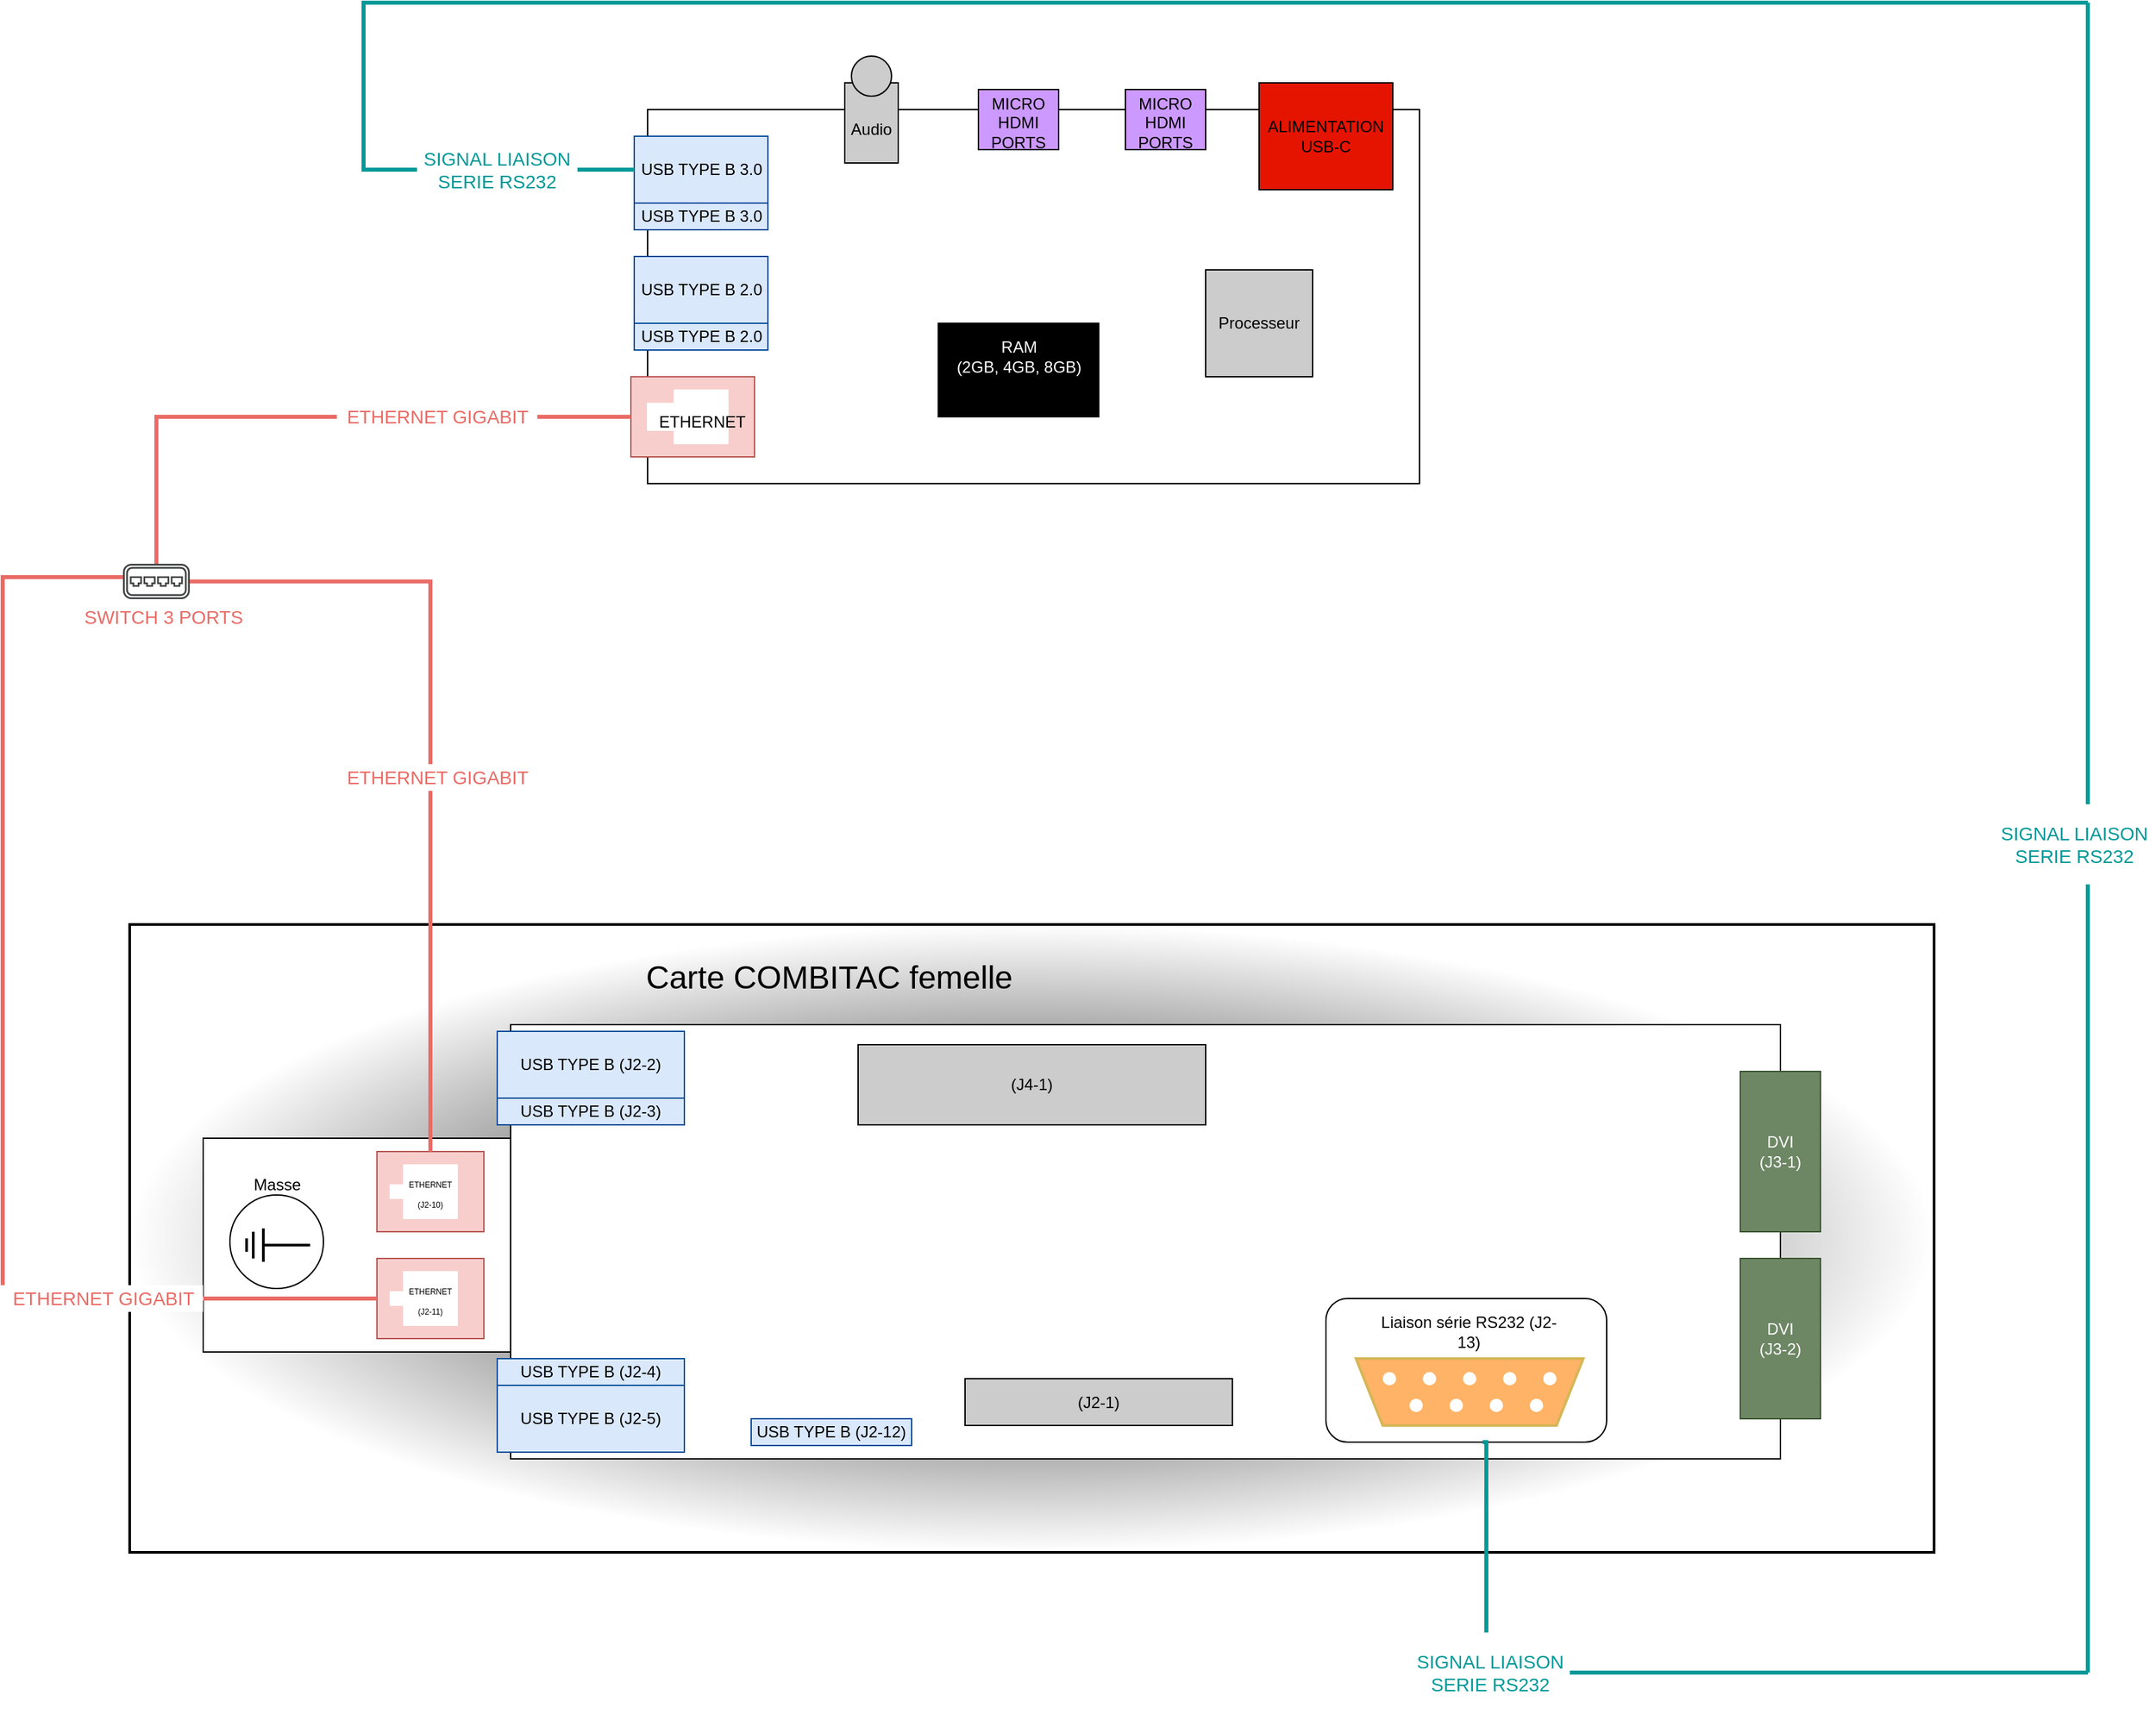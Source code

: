<mxfile version="15.5.9" type="github"><diagram id="xZgEN5S6ayxV7kpMEv7N" name="Page-1"><mxGraphModel dx="2310" dy="1916" grid="1" gridSize="10" guides="1" tooltips="1" connect="1" arrows="1" fold="1" page="1" pageScale="1" pageWidth="827" pageHeight="1169" math="0" shadow="0"><root><mxCell id="0"/><mxCell id="1" parent="0"/><mxCell id="ITdC_glTZXOjDfdpvKTT-50" value="" style="rounded=0;whiteSpace=wrap;html=1;fontSize=12;fontColor=#000000;strokeColor=#000000;strokeWidth=2;fillColor=#000000;gradientDirection=radial;gradientColor=#ffffff;" vertex="1" parent="1"><mxGeometry x="-185" y="120" width="1350" height="470" as="geometry"/></mxCell><mxCell id="ITdC_glTZXOjDfdpvKTT-29" value="" style="rounded=0;whiteSpace=wrap;html=1;fontSize=6;strokeWidth=1;" vertex="1" parent="1"><mxGeometry x="-130" y="280" width="230" height="160" as="geometry"/></mxCell><mxCell id="_NZPBE2M2WlsxQHJj0OB-5" value="" style="rounded=0;whiteSpace=wrap;html=1;" parent="1" vertex="1"><mxGeometry x="100" y="195" width="950" height="325" as="geometry"/></mxCell><mxCell id="_NZPBE2M2WlsxQHJj0OB-2" value="USB TYPE B (J2-12)" style="rounded=0;whiteSpace=wrap;html=1;fillColor=#dae8fc;strokeColor=#004C99;strokeWidth=1;" parent="1" vertex="1"><mxGeometry x="280" y="490" width="120" height="20" as="geometry"/></mxCell><mxCell id="_NZPBE2M2WlsxQHJj0OB-3" value="USB TYPE B (J2-4)" style="rounded=0;whiteSpace=wrap;html=1;direction=south;fillColor=#dae8fc;strokeColor=#004C99;strokeWidth=1;" parent="1" vertex="1"><mxGeometry x="90" y="445" width="140" height="20" as="geometry"/></mxCell><mxCell id="ITdC_glTZXOjDfdpvKTT-1" value="USB TYPE B (J2-5)" style="rounded=0;whiteSpace=wrap;html=1;direction=south;fillColor=#dae8fc;strokeColor=#004C99;strokeWidth=1;" vertex="1" parent="1"><mxGeometry x="90" y="465" width="140" height="50" as="geometry"/></mxCell><mxCell id="ITdC_glTZXOjDfdpvKTT-3" value="USB TYPE B (J2-3)" style="rounded=0;whiteSpace=wrap;html=1;direction=south;fillColor=#dae8fc;strokeColor=#004C99;strokeWidth=1;" vertex="1" parent="1"><mxGeometry x="90" y="250" width="140" height="20" as="geometry"/></mxCell><mxCell id="ITdC_glTZXOjDfdpvKTT-4" value="USB TYPE B (J2-2)" style="rounded=0;whiteSpace=wrap;html=1;direction=south;fillColor=#dae8fc;strokeColor=#004C99;strokeWidth=1;" vertex="1" parent="1"><mxGeometry x="90" y="200" width="140" height="50" as="geometry"/></mxCell><mxCell id="ITdC_glTZXOjDfdpvKTT-25" value="" style="rounded=0;whiteSpace=wrap;html=1;strokeColor=#b85450;strokeWidth=1;fillColor=#f8cecc;" vertex="1" parent="1"><mxGeometry y="290" width="80" height="60" as="geometry"/></mxCell><mxCell id="ITdC_glTZXOjDfdpvKTT-22" value="&lt;div&gt;&lt;font style=&quot;font-size: 6px&quot;&gt;ETHERNET&lt;/font&gt;&lt;/div&gt;&lt;div&gt;&lt;font style=&quot;font-size: 6px&quot;&gt;(J2-10)&lt;br&gt;&lt;/font&gt;&lt;/div&gt;" style="whiteSpace=wrap;html=1;aspect=fixed;fontColor=#000000;strokeColor=#FFFFFF;strokeWidth=1;fillColor=#FFFFFF;" vertex="1" parent="1"><mxGeometry x="20" y="300" width="40" height="40" as="geometry"/></mxCell><mxCell id="ITdC_glTZXOjDfdpvKTT-26" value="" style="rounded=0;whiteSpace=wrap;html=1;strokeColor=#b85450;strokeWidth=1;fillColor=#f8cecc;" vertex="1" parent="1"><mxGeometry y="370" width="80" height="60" as="geometry"/></mxCell><mxCell id="ITdC_glTZXOjDfdpvKTT-24" value="&lt;div&gt;&lt;font style=&quot;font-size: 6px&quot;&gt;ETHERNET&lt;/font&gt;&lt;/div&gt;&lt;font style=&quot;font-size: 6px&quot;&gt;(J2-11)&lt;/font&gt;" style="whiteSpace=wrap;html=1;aspect=fixed;fontColor=#000000;strokeColor=#FFFFFF;strokeWidth=1;fillColor=#FFFFFF;" vertex="1" parent="1"><mxGeometry x="20" y="380" width="40" height="40" as="geometry"/></mxCell><mxCell id="ITdC_glTZXOjDfdpvKTT-27" value="" style="whiteSpace=wrap;html=1;aspect=fixed;fontColor=#000000;strokeColor=#FFFFFF;strokeWidth=1;fillColor=#FFFFFF;" vertex="1" parent="1"><mxGeometry x="10" y="395" width="10" height="10" as="geometry"/></mxCell><mxCell id="ITdC_glTZXOjDfdpvKTT-28" value="" style="whiteSpace=wrap;html=1;aspect=fixed;fontColor=#000000;strokeColor=#FFFFFF;strokeWidth=1;fillColor=#FFFFFF;" vertex="1" parent="1"><mxGeometry x="10" y="315" width="10" height="10" as="geometry"/></mxCell><mxCell id="ITdC_glTZXOjDfdpvKTT-30" value="&lt;font style=&quot;font-size: 12px&quot;&gt;Liaison série RS232&lt;br&gt;&lt;/font&gt;" style="text;html=1;strokeColor=none;fillColor=none;align=center;verticalAlign=middle;whiteSpace=wrap;rounded=0;fontSize=6;fontColor=#000000;" vertex="1" parent="1"><mxGeometry x="710" y="420" width="170" height="30" as="geometry"/></mxCell><mxCell id="ITdC_glTZXOjDfdpvKTT-31" value="(J2-1)" style="rounded=0;whiteSpace=wrap;html=1;fontSize=12;fontColor=#000000;strokeColor=#000000;strokeWidth=1;fillColor=#CCCCCC;" vertex="1" parent="1"><mxGeometry x="440" y="460" width="200" height="35" as="geometry"/></mxCell><mxCell id="ITdC_glTZXOjDfdpvKTT-32" value="" style="rounded=1;whiteSpace=wrap;html=1;fontSize=12;strokeWidth=1;" vertex="1" parent="1"><mxGeometry x="710" y="400" width="210" height="107.5" as="geometry"/></mxCell><mxCell id="ITdC_glTZXOjDfdpvKTT-5" value="" style="shape=trapezoid;perimeter=trapezoidPerimeter;whiteSpace=wrap;html=1;fixedSize=1;strokeWidth=2;direction=west;fillColor=#FFB366;strokeColor=#d6b656;" vertex="1" parent="1"><mxGeometry x="732.5" y="445" width="170" height="50" as="geometry"/></mxCell><mxCell id="ITdC_glTZXOjDfdpvKTT-6" value="" style="ellipse;whiteSpace=wrap;html=1;aspect=fixed;strokeWidth=2;strokeColor=none;" vertex="1" parent="1"><mxGeometry x="782.5" y="455" width="10" height="10" as="geometry"/></mxCell><mxCell id="ITdC_glTZXOjDfdpvKTT-7" value="" style="ellipse;whiteSpace=wrap;html=1;aspect=fixed;strokeWidth=2;strokeColor=none;" vertex="1" parent="1"><mxGeometry x="752.5" y="455" width="10" height="10" as="geometry"/></mxCell><mxCell id="ITdC_glTZXOjDfdpvKTT-10" value="" style="ellipse;whiteSpace=wrap;html=1;aspect=fixed;strokeWidth=2;strokeColor=none;" vertex="1" parent="1"><mxGeometry x="842.5" y="455" width="10" height="10" as="geometry"/></mxCell><mxCell id="ITdC_glTZXOjDfdpvKTT-11" value="" style="ellipse;whiteSpace=wrap;html=1;aspect=fixed;strokeWidth=2;strokeColor=none;" vertex="1" parent="1"><mxGeometry x="812.5" y="455" width="10" height="10" as="geometry"/></mxCell><mxCell id="ITdC_glTZXOjDfdpvKTT-12" value="" style="ellipse;whiteSpace=wrap;html=1;aspect=fixed;strokeWidth=2;strokeColor=none;" vertex="1" parent="1"><mxGeometry x="802.5" y="475" width="10" height="10" as="geometry"/></mxCell><mxCell id="ITdC_glTZXOjDfdpvKTT-13" value="" style="ellipse;whiteSpace=wrap;html=1;aspect=fixed;strokeWidth=2;strokeColor=none;" vertex="1" parent="1"><mxGeometry x="772.5" y="475" width="10" height="10" as="geometry"/></mxCell><mxCell id="ITdC_glTZXOjDfdpvKTT-14" value="" style="ellipse;whiteSpace=wrap;html=1;aspect=fixed;strokeWidth=2;strokeColor=none;" vertex="1" parent="1"><mxGeometry x="862.5" y="475" width="10" height="10" as="geometry"/></mxCell><mxCell id="ITdC_glTZXOjDfdpvKTT-15" value="" style="ellipse;whiteSpace=wrap;html=1;aspect=fixed;strokeWidth=2;strokeColor=none;" vertex="1" parent="1"><mxGeometry x="832.5" y="475" width="10" height="10" as="geometry"/></mxCell><mxCell id="ITdC_glTZXOjDfdpvKTT-16" value="" style="ellipse;whiteSpace=wrap;html=1;aspect=fixed;strokeWidth=2;strokeColor=none;" vertex="1" parent="1"><mxGeometry x="872.5" y="455" width="10" height="10" as="geometry"/></mxCell><mxCell id="ITdC_glTZXOjDfdpvKTT-33" value="Liaison série RS232 (J2-13)" style="text;html=1;strokeColor=none;fillColor=none;align=center;verticalAlign=middle;whiteSpace=wrap;rounded=0;fontSize=12;fontColor=#000000;" vertex="1" parent="1"><mxGeometry x="749.38" y="410" width="136.25" height="30" as="geometry"/></mxCell><mxCell id="ITdC_glTZXOjDfdpvKTT-34" value="(J4-1)" style="rounded=0;whiteSpace=wrap;html=1;fontSize=12;fontColor=#000000;strokeColor=#000000;strokeWidth=1;fillColor=#CCCCCC;" vertex="1" parent="1"><mxGeometry x="360" y="210" width="260" height="60" as="geometry"/></mxCell><mxCell id="ITdC_glTZXOjDfdpvKTT-35" value="&lt;div&gt;DVI&lt;/div&gt;&lt;div&gt;(J3-1)&lt;br&gt;&lt;/div&gt;" style="rounded=0;whiteSpace=wrap;html=1;fontSize=12;strokeColor=#3A5431;strokeWidth=1;fillColor=#6d8764;direction=south;fontColor=#ffffff;" vertex="1" parent="1"><mxGeometry x="1020" y="230" width="60" height="120" as="geometry"/></mxCell><mxCell id="ITdC_glTZXOjDfdpvKTT-36" value="&lt;div&gt;DVI&lt;/div&gt;&lt;div&gt;(J3-2)&lt;br&gt;&lt;/div&gt;" style="rounded=0;whiteSpace=wrap;html=1;fontSize=12;strokeColor=#3A5431;strokeWidth=1;fillColor=#6d8764;direction=south;fontColor=#ffffff;" vertex="1" parent="1"><mxGeometry x="1020" y="370" width="60" height="120" as="geometry"/></mxCell><mxCell id="ITdC_glTZXOjDfdpvKTT-39" value="" style="ellipse;whiteSpace=wrap;html=1;aspect=fixed;fontSize=12;strokeWidth=1;" vertex="1" parent="1"><mxGeometry x="-110" y="322.5" width="70" height="70" as="geometry"/></mxCell><mxCell id="ITdC_glTZXOjDfdpvKTT-42" value="" style="line;strokeWidth=2;html=1;fontSize=12;fontColor=#000000;fillColor=#CCCCCC;" vertex="1" parent="1"><mxGeometry x="-85" y="355" width="35" height="10" as="geometry"/></mxCell><mxCell id="ITdC_glTZXOjDfdpvKTT-44" value="" style="line;strokeWidth=2;html=1;fontSize=12;fontColor=#000000;fillColor=#CCCCCC;direction=south;" vertex="1" parent="1"><mxGeometry x="-90" y="347.5" width="10" height="25" as="geometry"/></mxCell><mxCell id="ITdC_glTZXOjDfdpvKTT-47" value="" style="line;strokeWidth=2;html=1;fontSize=12;fontColor=#000000;fillColor=#CCCCCC;direction=south;" vertex="1" parent="1"><mxGeometry x="-95" y="350" width="5" height="20" as="geometry"/></mxCell><mxCell id="ITdC_glTZXOjDfdpvKTT-48" value="" style="line;strokeWidth=2;html=1;fontSize=12;fontColor=#000000;fillColor=#CCCCCC;direction=south;" vertex="1" parent="1"><mxGeometry x="-100" y="355" width="5" height="10" as="geometry"/></mxCell><mxCell id="ITdC_glTZXOjDfdpvKTT-49" value="Masse" style="text;html=1;resizable=0;autosize=1;align=center;verticalAlign=middle;points=[];fillColor=none;strokeColor=none;rounded=0;fontSize=12;fontColor=#000000;" vertex="1" parent="1"><mxGeometry x="-100" y="305" width="50" height="20" as="geometry"/></mxCell><mxCell id="ITdC_glTZXOjDfdpvKTT-51" value="&lt;font style=&quot;font-size: 24px&quot;&gt;Carte COMBITAC femelle&lt;br&gt;&lt;/font&gt;" style="text;html=1;resizable=0;autosize=1;align=center;verticalAlign=middle;points=[];fillColor=none;strokeColor=none;rounded=0;fontSize=12;fontColor=#000000;" vertex="1" parent="1"><mxGeometry x="192.5" y="150" width="290" height="20" as="geometry"/></mxCell><mxCell id="ITdC_glTZXOjDfdpvKTT-52" value="" style="rounded=0;whiteSpace=wrap;html=1;fontSize=24;strokeWidth=1;gradientDirection=south;" vertex="1" parent="1"><mxGeometry x="202.5" y="-490" width="577.5" height="280" as="geometry"/></mxCell><mxCell id="ITdC_glTZXOjDfdpvKTT-53" value="" style="rounded=0;whiteSpace=wrap;html=1;strokeColor=#b85450;strokeWidth=1;fillColor=#f8cecc;" vertex="1" parent="1"><mxGeometry x="190" y="-290" width="92.5" height="60" as="geometry"/></mxCell><mxCell id="ITdC_glTZXOjDfdpvKTT-54" value="" style="whiteSpace=wrap;html=1;aspect=fixed;fontColor=#000000;strokeColor=#FFFFFF;strokeWidth=1;fillColor=#FFFFFF;" vertex="1" parent="1"><mxGeometry x="222.5" y="-280" width="40" height="40" as="geometry"/></mxCell><mxCell id="ITdC_glTZXOjDfdpvKTT-55" value="" style="whiteSpace=wrap;html=1;aspect=fixed;fontColor=#000000;strokeColor=#FFFFFF;strokeWidth=1;fillColor=#FFFFFF;" vertex="1" parent="1"><mxGeometry x="212.5" y="-445" width="10" height="10" as="geometry"/></mxCell><mxCell id="ITdC_glTZXOjDfdpvKTT-58" value="USB TYPE B 3.0 " style="rounded=0;whiteSpace=wrap;html=1;direction=south;fillColor=#dae8fc;strokeColor=#004C99;strokeWidth=1;" vertex="1" parent="1"><mxGeometry x="192.5" y="-420" width="100" height="20" as="geometry"/></mxCell><mxCell id="ITdC_glTZXOjDfdpvKTT-59" value="USB TYPE B 3.0 " style="rounded=0;whiteSpace=wrap;html=1;direction=south;fillColor=#dae8fc;strokeColor=#004C99;strokeWidth=1;" vertex="1" parent="1"><mxGeometry x="192.5" y="-470" width="100" height="50" as="geometry"/></mxCell><mxCell id="ITdC_glTZXOjDfdpvKTT-60" value="USB TYPE B 2.0 " style="rounded=0;whiteSpace=wrap;html=1;direction=south;fillColor=#dae8fc;strokeColor=#004C99;strokeWidth=1;" vertex="1" parent="1"><mxGeometry x="192.5" y="-330" width="100" height="20" as="geometry"/></mxCell><mxCell id="ITdC_glTZXOjDfdpvKTT-61" value="USB TYPE B 2.0 " style="rounded=0;whiteSpace=wrap;html=1;direction=south;fillColor=#dae8fc;strokeColor=#004C99;strokeWidth=1;" vertex="1" parent="1"><mxGeometry x="192.5" y="-380" width="100" height="50" as="geometry"/></mxCell><mxCell id="ITdC_glTZXOjDfdpvKTT-62" value="" style="rounded=0;whiteSpace=wrap;html=1;fontSize=24;fontColor=#000000;strokeColor=#000000;strokeWidth=1;fillColor=#CCCCCC;gradientDirection=radial;direction=south;" vertex="1" parent="1"><mxGeometry x="350" y="-510" width="40" height="60" as="geometry"/></mxCell><mxCell id="ITdC_glTZXOjDfdpvKTT-63" value="" style="ellipse;whiteSpace=wrap;html=1;aspect=fixed;fontSize=24;fontColor=#000000;strokeColor=#000000;strokeWidth=1;fillColor=#CCCCCC;gradientColor=none;gradientDirection=radial;" vertex="1" parent="1"><mxGeometry x="355" y="-530" width="30" height="30" as="geometry"/></mxCell><mxCell id="ITdC_glTZXOjDfdpvKTT-65" value="Audio" style="text;html=1;strokeColor=none;fillColor=none;align=center;verticalAlign=middle;whiteSpace=wrap;rounded=0;fontSize=12;fontColor=#000000;" vertex="1" parent="1"><mxGeometry x="340" y="-490" width="60" height="30" as="geometry"/></mxCell><mxCell id="ITdC_glTZXOjDfdpvKTT-67" value="" style="rounded=0;whiteSpace=wrap;html=1;fontSize=12;fontColor=#000000;strokeColor=#000000;strokeWidth=1;fillColor=#CC99FF;gradientColor=none;gradientDirection=radial;direction=south;" vertex="1" parent="1"><mxGeometry x="450" y="-505" width="60" height="45" as="geometry"/></mxCell><mxCell id="ITdC_glTZXOjDfdpvKTT-68" value="" style="whiteSpace=wrap;html=1;aspect=fixed;fontColor=#000000;strokeColor=#FFFFFF;strokeWidth=1;fillColor=#FFFFFF;" vertex="1" parent="1"><mxGeometry x="202.5" y="-270" width="20" height="20" as="geometry"/></mxCell><mxCell id="ITdC_glTZXOjDfdpvKTT-64" value="&lt;font style=&quot;font-size: 12px&quot;&gt;ETHERNET&lt;/font&gt;" style="text;html=1;resizable=0;autosize=1;align=center;verticalAlign=middle;points=[];fillColor=none;strokeColor=none;rounded=0;fontSize=24;fontColor=#000000;" vertex="1" parent="1"><mxGeometry x="202.5" y="-280" width="80" height="40" as="geometry"/></mxCell><mxCell id="ITdC_glTZXOjDfdpvKTT-70" value="" style="rounded=0;whiteSpace=wrap;html=1;fontSize=12;fontColor=#000000;strokeColor=#000000;strokeWidth=1;fillColor=#CC99FF;gradientColor=none;gradientDirection=radial;direction=south;" vertex="1" parent="1"><mxGeometry x="560" y="-505" width="60" height="45" as="geometry"/></mxCell><mxCell id="ITdC_glTZXOjDfdpvKTT-72" value="MICRO HDMI PORTS" style="text;html=1;strokeColor=none;fillColor=none;align=center;verticalAlign=middle;whiteSpace=wrap;rounded=0;fontSize=12;fontColor=#000000;" vertex="1" parent="1"><mxGeometry x="560" y="-495" width="60" height="30" as="geometry"/></mxCell><mxCell id="ITdC_glTZXOjDfdpvKTT-73" value="" style="rounded=0;whiteSpace=wrap;html=1;fontSize=12;fontColor=#ffffff;strokeColor=#000000;strokeWidth=1;fillColor=#e51400;gradientDirection=radial;direction=south;" vertex="1" parent="1"><mxGeometry x="660" y="-510" width="100" height="80" as="geometry"/></mxCell><mxCell id="ITdC_glTZXOjDfdpvKTT-75" value="&lt;div&gt;ALIMENTATION &lt;br&gt;&lt;/div&gt;&lt;div&gt;USB-C&lt;br&gt;&lt;/div&gt;" style="text;html=1;strokeColor=none;fillColor=none;align=center;verticalAlign=middle;whiteSpace=wrap;rounded=0;fontSize=12;fontColor=#000000;" vertex="1" parent="1"><mxGeometry x="660" y="-490" width="100" height="40" as="geometry"/></mxCell><mxCell id="ITdC_glTZXOjDfdpvKTT-76" value="MICRO HDMI PORTS" style="text;html=1;strokeColor=none;fillColor=none;align=center;verticalAlign=middle;whiteSpace=wrap;rounded=0;fontSize=12;fontColor=#000000;" vertex="1" parent="1"><mxGeometry x="450" y="-495" width="60" height="30" as="geometry"/></mxCell><mxCell id="ITdC_glTZXOjDfdpvKTT-77" value="" style="rounded=0;whiteSpace=wrap;html=1;fontSize=12;fontColor=#000000;strokeColor=#000000;strokeWidth=1;fillColor=#000000;gradientColor=none;gradientDirection=radial;" vertex="1" parent="1"><mxGeometry x="420" y="-330" width="120" height="70" as="geometry"/></mxCell><mxCell id="ITdC_glTZXOjDfdpvKTT-78" value="&lt;div&gt;&lt;font color=&quot;#FFFFFF&quot;&gt;RAM&lt;/font&gt;&lt;/div&gt;&lt;font color=&quot;#FFFFFF&quot;&gt;(2GB, 4GB, 8GB)&lt;/font&gt;" style="text;html=1;resizable=0;autosize=1;align=center;verticalAlign=middle;points=[];fillColor=none;strokeColor=none;rounded=0;fontSize=12;fontColor=#000000;" vertex="1" parent="1"><mxGeometry x="425" y="-320" width="110" height="30" as="geometry"/></mxCell><mxCell id="ITdC_glTZXOjDfdpvKTT-80" value="" style="whiteSpace=wrap;html=1;aspect=fixed;fontSize=12;fontColor=#FFFFFF;strokeColor=#000000;strokeWidth=1;fillColor=#CCCCCC;gradientColor=none;gradientDirection=radial;" vertex="1" parent="1"><mxGeometry x="620" y="-370" width="80" height="80" as="geometry"/></mxCell><mxCell id="ITdC_glTZXOjDfdpvKTT-81" value="Processeur" style="text;html=1;strokeColor=none;fillColor=none;align=center;verticalAlign=middle;whiteSpace=wrap;rounded=0;fontSize=12;fontColor=#000000;" vertex="1" parent="1"><mxGeometry x="630" y="-345" width="60" height="30" as="geometry"/></mxCell><mxCell id="ITdC_glTZXOjDfdpvKTT-98" value="" style="sketch=0;pointerEvents=1;shadow=0;dashed=0;html=1;strokeColor=none;fillColor=#434445;aspect=fixed;labelPosition=center;verticalLabelPosition=bottom;verticalAlign=top;align=center;outlineConnect=0;shape=mxgraph.vvd.virtual_switch;fontSize=14;fontColor=#009999;" vertex="1" parent="1"><mxGeometry x="-190" y="-150" width="50" height="26.5" as="geometry"/></mxCell><mxCell id="ITdC_glTZXOjDfdpvKTT-108" value="" style="edgeStyle=segmentEdgeStyle;endArrow=none;html=1;rounded=0;fontSize=14;fontColor=#009999;strokeColor=#EA6B66;strokeWidth=3;exitX=0;exitY=0.5;exitDx=0;exitDy=0;endFill=0;" edge="1" parent="1" source="ITdC_glTZXOjDfdpvKTT-53" target="ITdC_glTZXOjDfdpvKTT-98"><mxGeometry width="50" height="50" relative="1" as="geometry"><mxPoint x="100" y="-80" as="sourcePoint"/><mxPoint x="150" y="-130" as="targetPoint"/></mxGeometry></mxCell><mxCell id="ITdC_glTZXOjDfdpvKTT-109" value="" style="edgeStyle=segmentEdgeStyle;endArrow=none;html=1;rounded=0;fontSize=14;fontColor=#009999;strokeColor=#009999;strokeWidth=3;exitX=0.5;exitY=1;exitDx=0;exitDy=0;endFill=0;" edge="1" parent="1" source="ITdC_glTZXOjDfdpvKTT-59"><mxGeometry width="50" height="50" relative="1" as="geometry"><mxPoint x="340" y="-380" as="sourcePoint"/><mxPoint x="1280" y="-570" as="targetPoint"/><Array as="points"><mxPoint x="-10" y="-445"/><mxPoint x="-10" y="-570"/><mxPoint x="1280" y="-570"/></Array></mxGeometry></mxCell><mxCell id="ITdC_glTZXOjDfdpvKTT-110" value="" style="edgeStyle=segmentEdgeStyle;endArrow=none;html=1;rounded=0;fontSize=14;fontColor=#009999;strokeColor=#009999;strokeWidth=3;endFill=0;" edge="1" parent="1"><mxGeometry width="50" height="50" relative="1" as="geometry"><mxPoint x="1280" y="-570" as="sourcePoint"/><mxPoint x="1280" y="680" as="targetPoint"/><Array as="points"><mxPoint x="1280" y="260"/></Array></mxGeometry></mxCell><mxCell id="ITdC_glTZXOjDfdpvKTT-111" value="" style="edgeStyle=segmentEdgeStyle;endArrow=none;html=1;rounded=0;fontSize=14;fontColor=#009999;strokeColor=#009999;strokeWidth=3;entryX=0.558;entryY=1;entryDx=0;entryDy=0;entryPerimeter=0;endFill=0;" edge="1" parent="1" target="ITdC_glTZXOjDfdpvKTT-32"><mxGeometry width="50" height="50" relative="1" as="geometry"><mxPoint x="1280" y="680" as="sourcePoint"/><mxPoint x="790" y="680" as="targetPoint"/><Array as="points"><mxPoint x="830" y="680"/><mxPoint x="830" y="508"/></Array></mxGeometry></mxCell><mxCell id="ITdC_glTZXOjDfdpvKTT-112" value="" style="edgeStyle=segmentEdgeStyle;endArrow=none;html=1;rounded=0;fontSize=14;fontColor=#009999;strokeColor=#EA6B66;strokeWidth=3;entryX=0.5;entryY=0;entryDx=0;entryDy=0;endFill=0;" edge="1" parent="1" source="ITdC_glTZXOjDfdpvKTT-98" target="ITdC_glTZXOjDfdpvKTT-25"><mxGeometry width="50" height="50" relative="1" as="geometry"><mxPoint x="270" y="50" as="sourcePoint"/><mxPoint x="320" as="targetPoint"/></mxGeometry></mxCell><mxCell id="ITdC_glTZXOjDfdpvKTT-114" value="" style="edgeStyle=segmentEdgeStyle;endArrow=none;html=1;rounded=0;fontSize=14;fontColor=#009999;strokeColor=#EA6B66;strokeWidth=3;endFill=0;startArrow=none;" edge="1" parent="1" source="ITdC_glTZXOjDfdpvKTT-123" target="ITdC_glTZXOjDfdpvKTT-26"><mxGeometry width="50" height="50" relative="1" as="geometry"><mxPoint x="-230" y="-140" as="sourcePoint"/><mxPoint x="-260" y="440" as="targetPoint"/><Array as="points"><mxPoint x="-280" y="400"/></Array></mxGeometry></mxCell><mxCell id="ITdC_glTZXOjDfdpvKTT-115" value="&lt;font color=&quot;#EA6B66&quot;&gt;SWITCH 3 PORTS&lt;/font&gt;" style="text;html=1;resizable=0;autosize=1;align=center;verticalAlign=middle;points=[];fillColor=none;strokeColor=none;rounded=0;fontSize=14;fontColor=#009999;" vertex="1" parent="1"><mxGeometry x="-225" y="-120" width="130" height="20" as="geometry"/></mxCell><mxCell id="ITdC_glTZXOjDfdpvKTT-117" value="&lt;font color=&quot;#EA6B66&quot;&gt;ETHERNET GIGABIT&lt;br&gt;&lt;/font&gt;" style="text;html=1;resizable=0;autosize=1;align=center;verticalAlign=middle;points=[];fillColor=#FFFFFF;strokeColor=none;rounded=0;fontSize=14;fontColor=#009999;" vertex="1" parent="1"><mxGeometry x="-30" y="-270" width="150" height="20" as="geometry"/></mxCell><mxCell id="ITdC_glTZXOjDfdpvKTT-119" value="&lt;font color=&quot;#009999&quot;&gt;SIGNAL LIAISON SERIE RS232&lt;/font&gt;" style="rounded=0;whiteSpace=wrap;html=1;fontSize=14;fontColor=#EA6B66;strokeColor=none;strokeWidth=1;fillColor=#FFFFFF;gradientColor=none;gradientDirection=radial;" vertex="1" parent="1"><mxGeometry x="30" y="-475" width="120" height="60" as="geometry"/></mxCell><mxCell id="ITdC_glTZXOjDfdpvKTT-122" value="&lt;font color=&quot;#EA6B66&quot;&gt;ETHERNET GIGABIT&lt;br&gt;&lt;/font&gt;" style="text;html=1;resizable=0;autosize=1;align=center;verticalAlign=middle;points=[];fillColor=#FFFFFF;strokeColor=none;rounded=0;fontSize=14;fontColor=#009999;" vertex="1" parent="1"><mxGeometry x="-30" width="150" height="20" as="geometry"/></mxCell><mxCell id="ITdC_glTZXOjDfdpvKTT-123" value="&lt;font color=&quot;#EA6B66&quot;&gt;ETHERNET GIGABIT&lt;br&gt;&lt;/font&gt;" style="text;html=1;resizable=0;autosize=1;align=center;verticalAlign=middle;points=[];fillColor=#FFFFFF;strokeColor=none;rounded=0;fontSize=14;fontColor=#009999;" vertex="1" parent="1"><mxGeometry x="-280" y="390" width="150" height="20" as="geometry"/></mxCell><mxCell id="ITdC_glTZXOjDfdpvKTT-124" value="" style="edgeStyle=segmentEdgeStyle;endArrow=none;html=1;rounded=0;fontSize=14;fontColor=#009999;strokeColor=#EA6B66;strokeWidth=3;endFill=0;" edge="1" parent="1" source="ITdC_glTZXOjDfdpvKTT-98" target="ITdC_glTZXOjDfdpvKTT-123"><mxGeometry width="50" height="50" relative="1" as="geometry"><mxPoint x="-190" y="-140.0" as="sourcePoint"/><mxPoint y="400" as="targetPoint"/><Array as="points"><mxPoint x="-280" y="-140"/></Array></mxGeometry></mxCell><mxCell id="ITdC_glTZXOjDfdpvKTT-125" value="&lt;font color=&quot;#009999&quot;&gt;SIGNAL LIAISON SERIE RS232&lt;/font&gt;" style="rounded=0;whiteSpace=wrap;html=1;fontSize=14;fontColor=#EA6B66;strokeColor=none;strokeWidth=1;fillColor=#FFFFFF;gradientColor=none;gradientDirection=radial;" vertex="1" parent="1"><mxGeometry x="1210" y="30" width="120" height="60" as="geometry"/></mxCell><mxCell id="ITdC_glTZXOjDfdpvKTT-126" value="&lt;font color=&quot;#009999&quot;&gt;SIGNAL LIAISON SERIE RS232&lt;/font&gt;" style="rounded=0;whiteSpace=wrap;html=1;fontSize=14;fontColor=#EA6B66;strokeColor=none;strokeWidth=1;fillColor=#FFFFFF;gradientColor=none;gradientDirection=radial;" vertex="1" parent="1"><mxGeometry x="772.5" y="650" width="120" height="60" as="geometry"/></mxCell></root></mxGraphModel></diagram></mxfile>